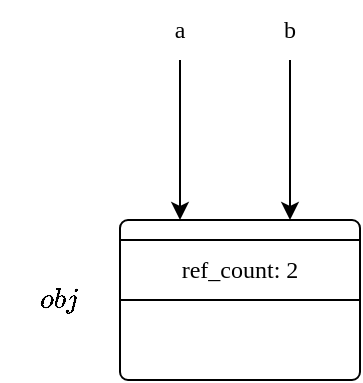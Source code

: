 <mxfile version="21.3.7" type="device">
  <diagram name="Page-1" id="5IMEIsmRH4fKd-79jkhO">
    <mxGraphModel dx="1114" dy="879" grid="1" gridSize="10" guides="1" tooltips="1" connect="1" arrows="1" fold="1" page="1" pageScale="1" pageWidth="850" pageHeight="1100" math="1" shadow="0">
      <root>
        <mxCell id="0" />
        <mxCell id="1" parent="0" />
        <mxCell id="uokqZw4Cs7nz16fzZ881-1" value="" style="group" vertex="1" connectable="0" parent="1">
          <mxGeometry x="305" y="290" width="120" height="80" as="geometry" />
        </mxCell>
        <mxCell id="uokqZw4Cs7nz16fzZ881-2" value="" style="rounded=1;whiteSpace=wrap;html=1;arcSize=5;fontFamily=SF Mono;" vertex="1" parent="uokqZw4Cs7nz16fzZ881-1">
          <mxGeometry width="120" height="80" as="geometry" />
        </mxCell>
        <mxCell id="uokqZw4Cs7nz16fzZ881-3" value="ref_count: 2" style="rounded=0;whiteSpace=wrap;html=1;fontFamily=SF Mono;" vertex="1" parent="uokqZw4Cs7nz16fzZ881-1">
          <mxGeometry y="10" width="120" height="30" as="geometry" />
        </mxCell>
        <mxCell id="uokqZw4Cs7nz16fzZ881-4" value="$$obj$$" style="text;html=1;strokeColor=none;fillColor=none;align=center;verticalAlign=middle;whiteSpace=wrap;rounded=0;" vertex="1" parent="1">
          <mxGeometry x="245" y="315" width="60" height="30" as="geometry" />
        </mxCell>
        <mxCell id="uokqZw4Cs7nz16fzZ881-5" value="a" style="text;html=1;strokeColor=none;fillColor=none;align=center;verticalAlign=middle;whiteSpace=wrap;rounded=0;fontFamily=SF Mono;" vertex="1" parent="1">
          <mxGeometry x="305" y="180" width="60" height="30" as="geometry" />
        </mxCell>
        <mxCell id="uokqZw4Cs7nz16fzZ881-6" value="" style="endArrow=classic;html=1;rounded=0;exitX=0.5;exitY=1;exitDx=0;exitDy=0;entryX=0.5;entryY=0;entryDx=0;entryDy=0;" edge="1" parent="1" source="uokqZw4Cs7nz16fzZ881-5">
          <mxGeometry width="50" height="50" relative="1" as="geometry">
            <mxPoint x="555" y="460" as="sourcePoint" />
            <mxPoint x="335" y="290" as="targetPoint" />
          </mxGeometry>
        </mxCell>
        <mxCell id="uokqZw4Cs7nz16fzZ881-7" value="b" style="text;html=1;strokeColor=none;fillColor=none;align=center;verticalAlign=middle;whiteSpace=wrap;rounded=0;fontFamily=SF Mono;" vertex="1" parent="1">
          <mxGeometry x="360" y="180" width="60" height="30" as="geometry" />
        </mxCell>
        <mxCell id="uokqZw4Cs7nz16fzZ881-8" value="" style="endArrow=classic;html=1;rounded=0;exitX=0.5;exitY=1;exitDx=0;exitDy=0;entryX=0.5;entryY=0;entryDx=0;entryDy=0;" edge="1" parent="1" source="uokqZw4Cs7nz16fzZ881-7">
          <mxGeometry width="50" height="50" relative="1" as="geometry">
            <mxPoint x="610" y="460" as="sourcePoint" />
            <mxPoint x="390" y="290" as="targetPoint" />
          </mxGeometry>
        </mxCell>
      </root>
    </mxGraphModel>
  </diagram>
</mxfile>

